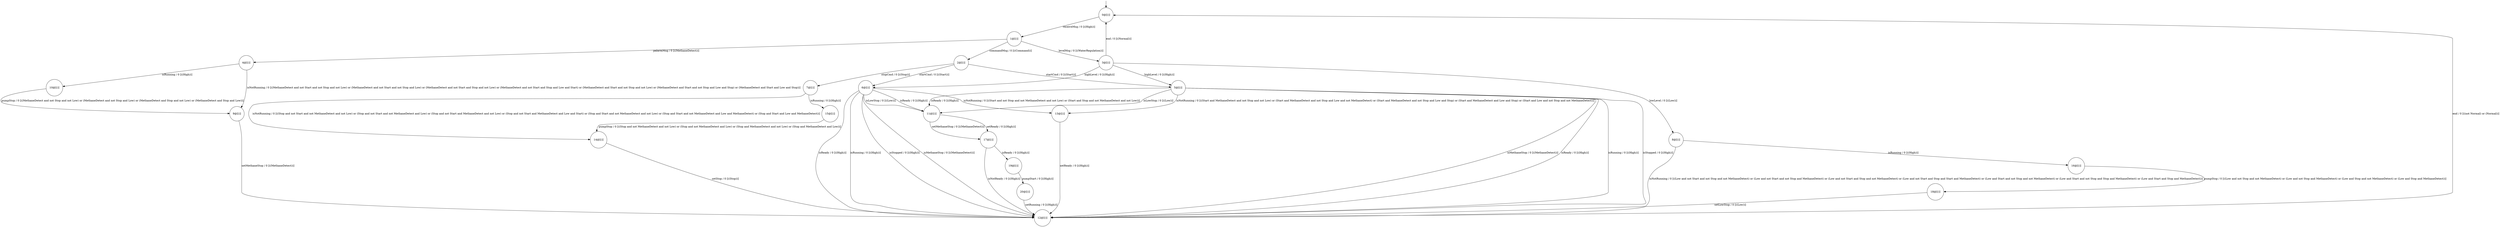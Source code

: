 digraph g {
	edge [lblstyle="above, sloped"];
	s0 [shape="circle" label="0@[()]"];
	s1 [shape="circle" label="1@[()]"];
	s2 [shape="circle" label="2@[()]"];
	s3 [shape="circle" label="3@[()]"];
	s4 [shape="circle" label="4@[()]"];
	s5 [shape="circle" label="5@[()]"];
	s6 [shape="circle" label="6@[()]"];
	s7 [shape="circle" label="7@[()]"];
	s8 [shape="circle" label="8@[()]"];
	s9 [shape="circle" label="9@[()]"];
	s10 [shape="circle" label="10@[()]"];
	s11 [shape="circle" label="11@[()]"];
	s12 [shape="circle" label="12@[()]"];
	s13 [shape="circle" label="13@[()]"];
	s14 [shape="circle" label="14@[()]"];
	s15 [shape="circle" label="15@[()]"];
	s16 [shape="circle" label="16@[()]"];
	s17 [shape="circle" label="17@[()]"];
	s18 [shape="circle" label="18@[()]"];
	s19 [shape="circle" label="19@[()]"];
	s20 [shape="circle" label="20@[()]"];
	s0 -> s1 [label="receiveMsg / 0 [((High))]"];
	s1 -> s2 [label="commandMsg / 0 [((Command))]"];
	s1 -> s3 [label="levelMsg / 0 [((WaterRegulation))]"];
	s1 -> s4 [label="palarmMsg / 0 [((MethaneDetect))]"];
	s2 -> s6 [label="startCmd / 0 [((Start))]"];
	s2 -> s5 [label="startCmd / 0 [((Start))]"];
	s2 -> s7 [label="stopCmd / 0 [((Stop))]"];
	s3 -> s0 [label="end / 0 [((Normal))]"];
	s3 -> s5 [label="highLevel / 0 [((High))]"];
	s3 -> s6 [label="highLevel / 0 [((High))]"];
	s3 -> s8 [label="lowLevel / 0 [((Low))]"];
	s4 -> s9 [label="isNotRunning / 0 [((MethaneDetect and not Start and not Stop and not Low) or (MethaneDetect and not Start and not Stop and Low) or (MethaneDetect and not Start and Stop and not Low) or (MethaneDetect and not Start and Stop and Low and Start) or (MethaneDetect and Start and not Stop and not Low) or (MethaneDetect and Start and not Stop and Low and Stop) or (MethaneDetect and Start and Low and Stop))]"];
	s4 -> s10 [label="isRunning / 0 [((High))]"];
	s5 -> s11 [label="isLowStop / 0 [((Low))]"];
	s5 -> s12 [label="isMethaneStop / 0 [((MethaneDetect))]"];
	s5 -> s13 [label="isNotRunning / 0 [((Start and MethaneDetect and not Stop and not Low) or (Start and MethaneDetect and not Stop and Low and not MethaneDetect) or (Start and MethaneDetect and not Stop and Low and Stop) or (Start and MethaneDetect and Low and Stop) or (Start and Low and not Stop and not MethaneDetect))]"];
	s5 -> s11 [label="isReady / 0 [((High))]"];
	s5 -> s12 [label="isReady / 0 [((High))]"];
	s5 -> s12 [label="isRunning / 0 [((High))]"];
	s5 -> s12 [label="isStopped / 0 [((High))]"];
	s6 -> s11 [label="isLowStop / 0 [((Low))]"];
	s6 -> s12 [label="isMethaneStop / 0 [((MethaneDetect))]"];
	s6 -> s13 [label="isNotRunning / 0 [((Start and not Stop and not MethaneDetect and not Low) or (Start and Stop and not MethaneDetect and not Low))]"];
	s6 -> s11 [label="isReady / 0 [((High))]"];
	s6 -> s12 [label="isReady / 0 [((High))]"];
	s6 -> s12 [label="isRunning / 0 [((High))]"];
	s6 -> s12 [label="isStopped / 0 [((High))]"];
	s7 -> s14 [label="isNotRunning / 0 [((Stop and not Start and not MethaneDetect and not Low) or (Stop and not Start and not MethaneDetect and Low) or (Stop and not Start and MethaneDetect and not Low) or (Stop and not Start and MethaneDetect and Low and Start) or (Stop and Start and not MethaneDetect and not Low) or (Stop and Start and not MethaneDetect and Low and MethaneDetect) or (Stop and Start and Low and MethaneDetect))]"];
	s7 -> s15 [label="isRunning / 0 [((High))]"];
	s8 -> s12 [label="isNotRunning / 0 [((Low and not Start and not Stop and not MethaneDetect) or (Low and not Start and not Stop and MethaneDetect) or (Low and not Start and Stop and not MethaneDetect) or (Low and not Start and Stop and Start and MethaneDetect) or (Low and Start and not Stop and not MethaneDetect) or (Low and Start and not Stop and Stop and MethaneDetect) or (Low and Start and Stop and MethaneDetect))]"];
	s8 -> s16 [label="isRunning / 0 [((High))]"];
	s9 -> s12 [label="setMethaneStop / 0 [((MethaneDetect))]"];
	s10 -> s9 [label="pumpStop / 0 [((MethaneDetect and not Stop and not Low) or (MethaneDetect and not Stop and Low) or (MethaneDetect and Stop and not Low) or (MethaneDetect and Stop and Low))]"];
	s11 -> s17 [label="setMethaneStop / 0 [((MethaneDetect))]"];
	s11 -> s17 [label="setReady / 0 [((High))]"];
	s12 -> s0 [label="end / 0 [((not Normal) or (Normal))]"];
	s13 -> s12 [label="setReady / 0 [((High))]"];
	s14 -> s12 [label="setStop / 0 [((Stop))]"];
	s15 -> s14 [label="pumpStop / 0 [((Stop and not MethaneDetect and not Low) or (Stop and not MethaneDetect and Low) or (Stop and MethaneDetect and not Low) or (Stop and MethaneDetect and Low))]"];
	s16 -> s18 [label="pumpStop / 0 [((Low and not Stop and not MethaneDetect) or (Low and not Stop and MethaneDetect) or (Low and Stop and not MethaneDetect) or (Low and Stop and MethaneDetect))]"];
	s17 -> s12 [label="isNotReady / 0 [((High))]"];
	s17 -> s19 [label="isReady / 0 [((High))]"];
	s18 -> s12 [label="setLowStop / 0 [((Low))]"];
	s19 -> s20 [label="pumpStart / 0 [((High))]"];
	s20 -> s12 [label="setRunning / 0 [((High))]"];
	__start0 [label="" shape="none" width="0" height="0"];
	__start0 -> s0;
}